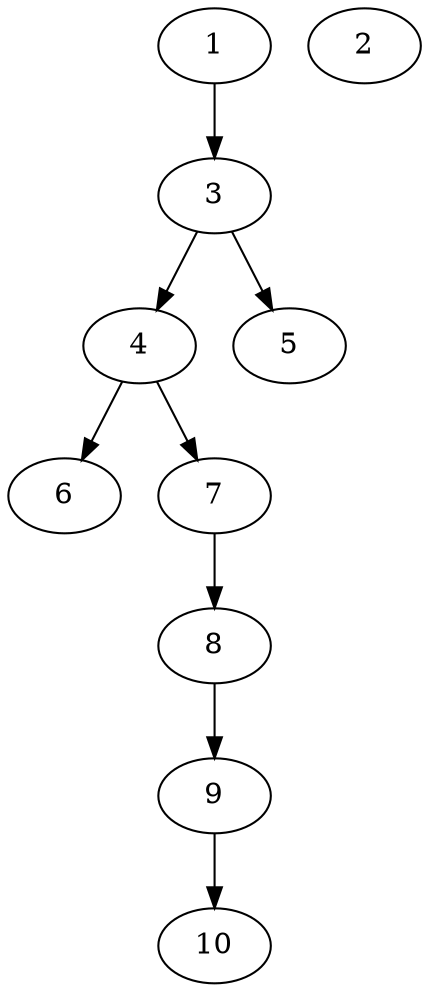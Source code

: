 // DAG (tier=1-easy, mode=compute, n=10, ccr=0.278, fat=0.430, density=0.220, regular=0.602, jump=0.002, mindata=262144, maxdata=2097152)
// DAG automatically generated by daggen at Sun Aug 24 16:33:32 2025
// /home/ermia/Project/Environments/daggen/bin/daggen --dot --ccr 0.278 --fat 0.430 --regular 0.602 --density 0.220 --jump 0.002 --mindata 262144 --maxdata 2097152 -n 10 
digraph G {
  1 [size="1471031403673060", alpha="0.08", expect_size="735515701836530"]
  1 -> 3 [size ="1236950581248"]
  2 [size="143546078776530", alpha="0.12", expect_size="71773039388265"]
  3 [size="35096013614258508", alpha="0.11", expect_size="17548006807129254"]
  3 -> 4 [size ="23059981402112"]
  3 -> 5 [size ="23059981402112"]
  4 [size="2738001639382308", alpha="0.18", expect_size="1369000819691154"]
  4 -> 6 [size ="1403254734848"]
  4 -> 7 [size ="1403254734848"]
  5 [size="3602178841616842752", alpha="0.03", expect_size="1801089420808421376"]
  6 [size="1257394073687162", alpha="0.18", expect_size="628697036843581"]
  7 [size="10437923579010468", alpha="0.19", expect_size="5218961789505234"]
  7 -> 8 [size ="6437216452608"]
  8 [size="50236180945872920", alpha="0.17", expect_size="25118090472936460"]
  8 -> 9 [size ="22178439364608"]
  9 [size="70471947311422", alpha="0.13", expect_size="35235973655711"]
  9 -> 10 [size ="4458050224128"]
  10 [size="769784169889792000", alpha="0.03", expect_size="384892084944896000"]
}